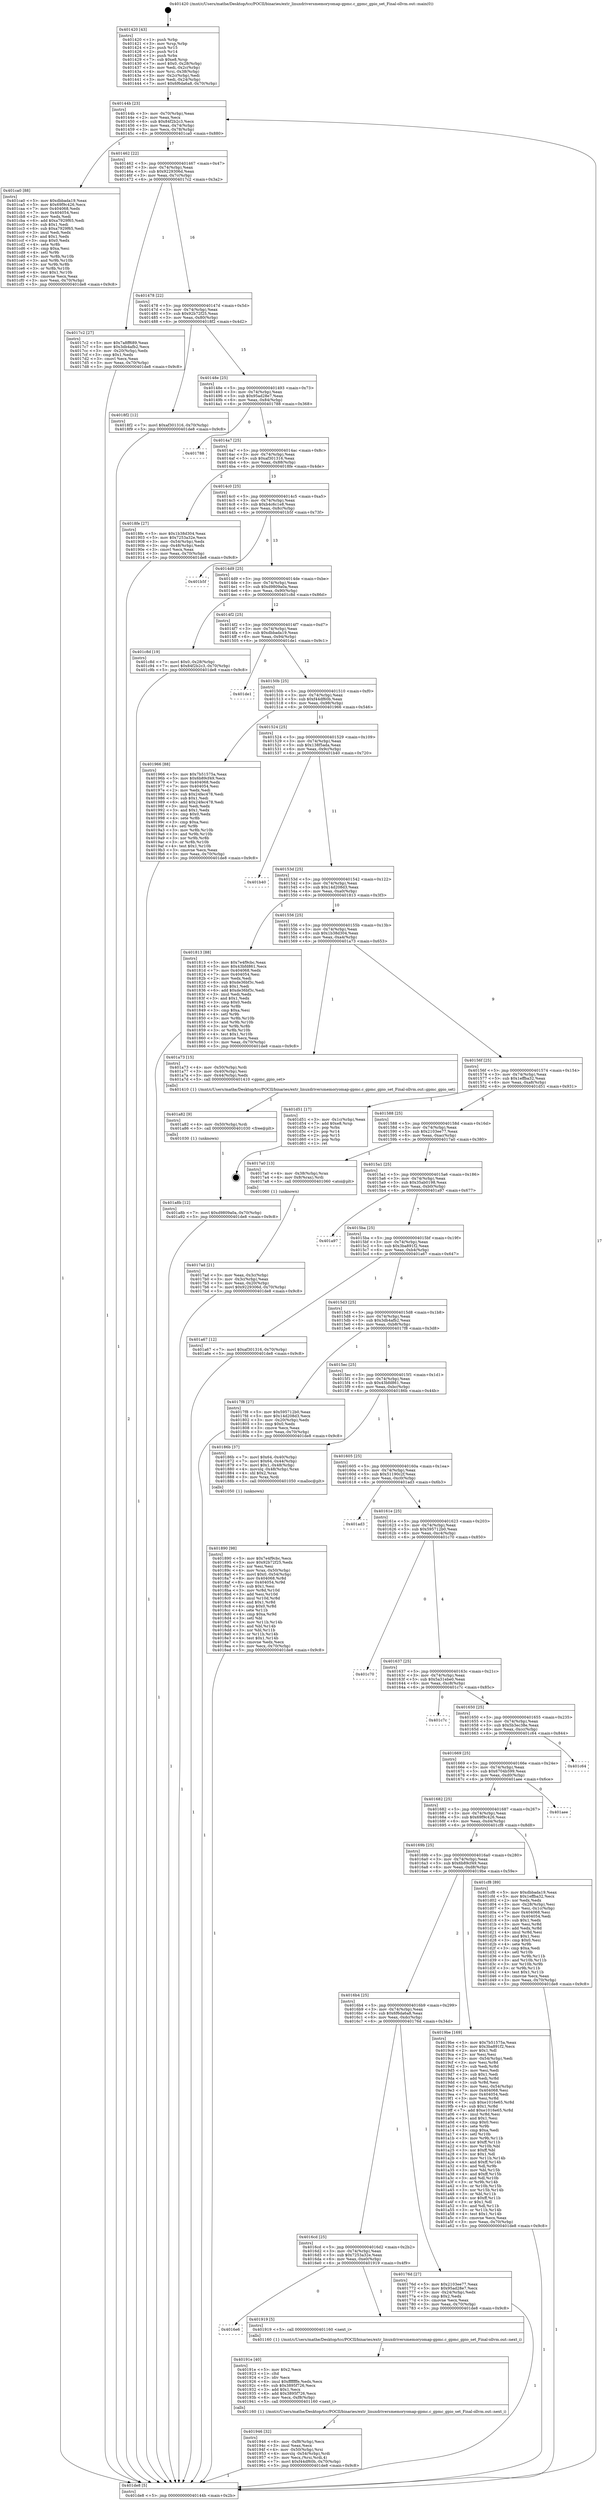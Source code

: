 digraph "0x401420" {
  label = "0x401420 (/mnt/c/Users/mathe/Desktop/tcc/POCII/binaries/extr_linuxdriversmemoryomap-gpmc.c_gpmc_gpio_set_Final-ollvm.out::main(0))"
  labelloc = "t"
  node[shape=record]

  Entry [label="",width=0.3,height=0.3,shape=circle,fillcolor=black,style=filled]
  "0x40144b" [label="{
     0x40144b [23]\l
     | [instrs]\l
     &nbsp;&nbsp;0x40144b \<+3\>: mov -0x70(%rbp),%eax\l
     &nbsp;&nbsp;0x40144e \<+2\>: mov %eax,%ecx\l
     &nbsp;&nbsp;0x401450 \<+6\>: sub $0x84f2b2c3,%ecx\l
     &nbsp;&nbsp;0x401456 \<+3\>: mov %eax,-0x74(%rbp)\l
     &nbsp;&nbsp;0x401459 \<+3\>: mov %ecx,-0x78(%rbp)\l
     &nbsp;&nbsp;0x40145c \<+6\>: je 0000000000401ca0 \<main+0x880\>\l
  }"]
  "0x401ca0" [label="{
     0x401ca0 [88]\l
     | [instrs]\l
     &nbsp;&nbsp;0x401ca0 \<+5\>: mov $0xdbbada19,%eax\l
     &nbsp;&nbsp;0x401ca5 \<+5\>: mov $0x69f9c426,%ecx\l
     &nbsp;&nbsp;0x401caa \<+7\>: mov 0x404068,%edx\l
     &nbsp;&nbsp;0x401cb1 \<+7\>: mov 0x404054,%esi\l
     &nbsp;&nbsp;0x401cb8 \<+2\>: mov %edx,%edi\l
     &nbsp;&nbsp;0x401cba \<+6\>: add $0xa7929f65,%edi\l
     &nbsp;&nbsp;0x401cc0 \<+3\>: sub $0x1,%edi\l
     &nbsp;&nbsp;0x401cc3 \<+6\>: sub $0xa7929f65,%edi\l
     &nbsp;&nbsp;0x401cc9 \<+3\>: imul %edi,%edx\l
     &nbsp;&nbsp;0x401ccc \<+3\>: and $0x1,%edx\l
     &nbsp;&nbsp;0x401ccf \<+3\>: cmp $0x0,%edx\l
     &nbsp;&nbsp;0x401cd2 \<+4\>: sete %r8b\l
     &nbsp;&nbsp;0x401cd6 \<+3\>: cmp $0xa,%esi\l
     &nbsp;&nbsp;0x401cd9 \<+4\>: setl %r9b\l
     &nbsp;&nbsp;0x401cdd \<+3\>: mov %r8b,%r10b\l
     &nbsp;&nbsp;0x401ce0 \<+3\>: and %r9b,%r10b\l
     &nbsp;&nbsp;0x401ce3 \<+3\>: xor %r9b,%r8b\l
     &nbsp;&nbsp;0x401ce6 \<+3\>: or %r8b,%r10b\l
     &nbsp;&nbsp;0x401ce9 \<+4\>: test $0x1,%r10b\l
     &nbsp;&nbsp;0x401ced \<+3\>: cmovne %ecx,%eax\l
     &nbsp;&nbsp;0x401cf0 \<+3\>: mov %eax,-0x70(%rbp)\l
     &nbsp;&nbsp;0x401cf3 \<+5\>: jmp 0000000000401de8 \<main+0x9c8\>\l
  }"]
  "0x401462" [label="{
     0x401462 [22]\l
     | [instrs]\l
     &nbsp;&nbsp;0x401462 \<+5\>: jmp 0000000000401467 \<main+0x47\>\l
     &nbsp;&nbsp;0x401467 \<+3\>: mov -0x74(%rbp),%eax\l
     &nbsp;&nbsp;0x40146a \<+5\>: sub $0x9229306d,%eax\l
     &nbsp;&nbsp;0x40146f \<+3\>: mov %eax,-0x7c(%rbp)\l
     &nbsp;&nbsp;0x401472 \<+6\>: je 00000000004017c2 \<main+0x3a2\>\l
  }"]
  Exit [label="",width=0.3,height=0.3,shape=circle,fillcolor=black,style=filled,peripheries=2]
  "0x4017c2" [label="{
     0x4017c2 [27]\l
     | [instrs]\l
     &nbsp;&nbsp;0x4017c2 \<+5\>: mov $0x7a8ff689,%eax\l
     &nbsp;&nbsp;0x4017c7 \<+5\>: mov $0x3db4afb2,%ecx\l
     &nbsp;&nbsp;0x4017cc \<+3\>: mov -0x20(%rbp),%edx\l
     &nbsp;&nbsp;0x4017cf \<+3\>: cmp $0x1,%edx\l
     &nbsp;&nbsp;0x4017d2 \<+3\>: cmovl %ecx,%eax\l
     &nbsp;&nbsp;0x4017d5 \<+3\>: mov %eax,-0x70(%rbp)\l
     &nbsp;&nbsp;0x4017d8 \<+5\>: jmp 0000000000401de8 \<main+0x9c8\>\l
  }"]
  "0x401478" [label="{
     0x401478 [22]\l
     | [instrs]\l
     &nbsp;&nbsp;0x401478 \<+5\>: jmp 000000000040147d \<main+0x5d\>\l
     &nbsp;&nbsp;0x40147d \<+3\>: mov -0x74(%rbp),%eax\l
     &nbsp;&nbsp;0x401480 \<+5\>: sub $0x92b72f25,%eax\l
     &nbsp;&nbsp;0x401485 \<+3\>: mov %eax,-0x80(%rbp)\l
     &nbsp;&nbsp;0x401488 \<+6\>: je 00000000004018f2 \<main+0x4d2\>\l
  }"]
  "0x401a8b" [label="{
     0x401a8b [12]\l
     | [instrs]\l
     &nbsp;&nbsp;0x401a8b \<+7\>: movl $0xd9809a0a,-0x70(%rbp)\l
     &nbsp;&nbsp;0x401a92 \<+5\>: jmp 0000000000401de8 \<main+0x9c8\>\l
  }"]
  "0x4018f2" [label="{
     0x4018f2 [12]\l
     | [instrs]\l
     &nbsp;&nbsp;0x4018f2 \<+7\>: movl $0xaf301316,-0x70(%rbp)\l
     &nbsp;&nbsp;0x4018f9 \<+5\>: jmp 0000000000401de8 \<main+0x9c8\>\l
  }"]
  "0x40148e" [label="{
     0x40148e [25]\l
     | [instrs]\l
     &nbsp;&nbsp;0x40148e \<+5\>: jmp 0000000000401493 \<main+0x73\>\l
     &nbsp;&nbsp;0x401493 \<+3\>: mov -0x74(%rbp),%eax\l
     &nbsp;&nbsp;0x401496 \<+5\>: sub $0x95ad28e7,%eax\l
     &nbsp;&nbsp;0x40149b \<+6\>: mov %eax,-0x84(%rbp)\l
     &nbsp;&nbsp;0x4014a1 \<+6\>: je 0000000000401788 \<main+0x368\>\l
  }"]
  "0x401a82" [label="{
     0x401a82 [9]\l
     | [instrs]\l
     &nbsp;&nbsp;0x401a82 \<+4\>: mov -0x50(%rbp),%rdi\l
     &nbsp;&nbsp;0x401a86 \<+5\>: call 0000000000401030 \<free@plt\>\l
     | [calls]\l
     &nbsp;&nbsp;0x401030 \{1\} (unknown)\l
  }"]
  "0x401788" [label="{
     0x401788\l
  }", style=dashed]
  "0x4014a7" [label="{
     0x4014a7 [25]\l
     | [instrs]\l
     &nbsp;&nbsp;0x4014a7 \<+5\>: jmp 00000000004014ac \<main+0x8c\>\l
     &nbsp;&nbsp;0x4014ac \<+3\>: mov -0x74(%rbp),%eax\l
     &nbsp;&nbsp;0x4014af \<+5\>: sub $0xaf301316,%eax\l
     &nbsp;&nbsp;0x4014b4 \<+6\>: mov %eax,-0x88(%rbp)\l
     &nbsp;&nbsp;0x4014ba \<+6\>: je 00000000004018fe \<main+0x4de\>\l
  }"]
  "0x401946" [label="{
     0x401946 [32]\l
     | [instrs]\l
     &nbsp;&nbsp;0x401946 \<+6\>: mov -0xf8(%rbp),%ecx\l
     &nbsp;&nbsp;0x40194c \<+3\>: imul %eax,%ecx\l
     &nbsp;&nbsp;0x40194f \<+4\>: mov -0x50(%rbp),%rsi\l
     &nbsp;&nbsp;0x401953 \<+4\>: movslq -0x54(%rbp),%rdi\l
     &nbsp;&nbsp;0x401957 \<+3\>: mov %ecx,(%rsi,%rdi,4)\l
     &nbsp;&nbsp;0x40195a \<+7\>: movl $0xf44df60b,-0x70(%rbp)\l
     &nbsp;&nbsp;0x401961 \<+5\>: jmp 0000000000401de8 \<main+0x9c8\>\l
  }"]
  "0x4018fe" [label="{
     0x4018fe [27]\l
     | [instrs]\l
     &nbsp;&nbsp;0x4018fe \<+5\>: mov $0x1b38d304,%eax\l
     &nbsp;&nbsp;0x401903 \<+5\>: mov $0x7253a32e,%ecx\l
     &nbsp;&nbsp;0x401908 \<+3\>: mov -0x54(%rbp),%edx\l
     &nbsp;&nbsp;0x40190b \<+3\>: cmp -0x48(%rbp),%edx\l
     &nbsp;&nbsp;0x40190e \<+3\>: cmovl %ecx,%eax\l
     &nbsp;&nbsp;0x401911 \<+3\>: mov %eax,-0x70(%rbp)\l
     &nbsp;&nbsp;0x401914 \<+5\>: jmp 0000000000401de8 \<main+0x9c8\>\l
  }"]
  "0x4014c0" [label="{
     0x4014c0 [25]\l
     | [instrs]\l
     &nbsp;&nbsp;0x4014c0 \<+5\>: jmp 00000000004014c5 \<main+0xa5\>\l
     &nbsp;&nbsp;0x4014c5 \<+3\>: mov -0x74(%rbp),%eax\l
     &nbsp;&nbsp;0x4014c8 \<+5\>: sub $0xb4c6c1e8,%eax\l
     &nbsp;&nbsp;0x4014cd \<+6\>: mov %eax,-0x8c(%rbp)\l
     &nbsp;&nbsp;0x4014d3 \<+6\>: je 0000000000401b5f \<main+0x73f\>\l
  }"]
  "0x40191e" [label="{
     0x40191e [40]\l
     | [instrs]\l
     &nbsp;&nbsp;0x40191e \<+5\>: mov $0x2,%ecx\l
     &nbsp;&nbsp;0x401923 \<+1\>: cltd\l
     &nbsp;&nbsp;0x401924 \<+2\>: idiv %ecx\l
     &nbsp;&nbsp;0x401926 \<+6\>: imul $0xfffffffe,%edx,%ecx\l
     &nbsp;&nbsp;0x40192c \<+6\>: sub $0x3895f726,%ecx\l
     &nbsp;&nbsp;0x401932 \<+3\>: add $0x1,%ecx\l
     &nbsp;&nbsp;0x401935 \<+6\>: add $0x3895f726,%ecx\l
     &nbsp;&nbsp;0x40193b \<+6\>: mov %ecx,-0xf8(%rbp)\l
     &nbsp;&nbsp;0x401941 \<+5\>: call 0000000000401160 \<next_i\>\l
     | [calls]\l
     &nbsp;&nbsp;0x401160 \{1\} (/mnt/c/Users/mathe/Desktop/tcc/POCII/binaries/extr_linuxdriversmemoryomap-gpmc.c_gpmc_gpio_set_Final-ollvm.out::next_i)\l
  }"]
  "0x401b5f" [label="{
     0x401b5f\l
  }", style=dashed]
  "0x4014d9" [label="{
     0x4014d9 [25]\l
     | [instrs]\l
     &nbsp;&nbsp;0x4014d9 \<+5\>: jmp 00000000004014de \<main+0xbe\>\l
     &nbsp;&nbsp;0x4014de \<+3\>: mov -0x74(%rbp),%eax\l
     &nbsp;&nbsp;0x4014e1 \<+5\>: sub $0xd9809a0a,%eax\l
     &nbsp;&nbsp;0x4014e6 \<+6\>: mov %eax,-0x90(%rbp)\l
     &nbsp;&nbsp;0x4014ec \<+6\>: je 0000000000401c8d \<main+0x86d\>\l
  }"]
  "0x4016e6" [label="{
     0x4016e6\l
  }", style=dashed]
  "0x401c8d" [label="{
     0x401c8d [19]\l
     | [instrs]\l
     &nbsp;&nbsp;0x401c8d \<+7\>: movl $0x0,-0x28(%rbp)\l
     &nbsp;&nbsp;0x401c94 \<+7\>: movl $0x84f2b2c3,-0x70(%rbp)\l
     &nbsp;&nbsp;0x401c9b \<+5\>: jmp 0000000000401de8 \<main+0x9c8\>\l
  }"]
  "0x4014f2" [label="{
     0x4014f2 [25]\l
     | [instrs]\l
     &nbsp;&nbsp;0x4014f2 \<+5\>: jmp 00000000004014f7 \<main+0xd7\>\l
     &nbsp;&nbsp;0x4014f7 \<+3\>: mov -0x74(%rbp),%eax\l
     &nbsp;&nbsp;0x4014fa \<+5\>: sub $0xdbbada19,%eax\l
     &nbsp;&nbsp;0x4014ff \<+6\>: mov %eax,-0x94(%rbp)\l
     &nbsp;&nbsp;0x401505 \<+6\>: je 0000000000401de1 \<main+0x9c1\>\l
  }"]
  "0x401919" [label="{
     0x401919 [5]\l
     | [instrs]\l
     &nbsp;&nbsp;0x401919 \<+5\>: call 0000000000401160 \<next_i\>\l
     | [calls]\l
     &nbsp;&nbsp;0x401160 \{1\} (/mnt/c/Users/mathe/Desktop/tcc/POCII/binaries/extr_linuxdriversmemoryomap-gpmc.c_gpmc_gpio_set_Final-ollvm.out::next_i)\l
  }"]
  "0x401de1" [label="{
     0x401de1\l
  }", style=dashed]
  "0x40150b" [label="{
     0x40150b [25]\l
     | [instrs]\l
     &nbsp;&nbsp;0x40150b \<+5\>: jmp 0000000000401510 \<main+0xf0\>\l
     &nbsp;&nbsp;0x401510 \<+3\>: mov -0x74(%rbp),%eax\l
     &nbsp;&nbsp;0x401513 \<+5\>: sub $0xf44df60b,%eax\l
     &nbsp;&nbsp;0x401518 \<+6\>: mov %eax,-0x98(%rbp)\l
     &nbsp;&nbsp;0x40151e \<+6\>: je 0000000000401966 \<main+0x546\>\l
  }"]
  "0x401890" [label="{
     0x401890 [98]\l
     | [instrs]\l
     &nbsp;&nbsp;0x401890 \<+5\>: mov $0x7e4f9cbc,%ecx\l
     &nbsp;&nbsp;0x401895 \<+5\>: mov $0x92b72f25,%edx\l
     &nbsp;&nbsp;0x40189a \<+2\>: xor %esi,%esi\l
     &nbsp;&nbsp;0x40189c \<+4\>: mov %rax,-0x50(%rbp)\l
     &nbsp;&nbsp;0x4018a0 \<+7\>: movl $0x0,-0x54(%rbp)\l
     &nbsp;&nbsp;0x4018a7 \<+8\>: mov 0x404068,%r8d\l
     &nbsp;&nbsp;0x4018af \<+8\>: mov 0x404054,%r9d\l
     &nbsp;&nbsp;0x4018b7 \<+3\>: sub $0x1,%esi\l
     &nbsp;&nbsp;0x4018ba \<+3\>: mov %r8d,%r10d\l
     &nbsp;&nbsp;0x4018bd \<+3\>: add %esi,%r10d\l
     &nbsp;&nbsp;0x4018c0 \<+4\>: imul %r10d,%r8d\l
     &nbsp;&nbsp;0x4018c4 \<+4\>: and $0x1,%r8d\l
     &nbsp;&nbsp;0x4018c8 \<+4\>: cmp $0x0,%r8d\l
     &nbsp;&nbsp;0x4018cc \<+4\>: sete %r11b\l
     &nbsp;&nbsp;0x4018d0 \<+4\>: cmp $0xa,%r9d\l
     &nbsp;&nbsp;0x4018d4 \<+3\>: setl %bl\l
     &nbsp;&nbsp;0x4018d7 \<+3\>: mov %r11b,%r14b\l
     &nbsp;&nbsp;0x4018da \<+3\>: and %bl,%r14b\l
     &nbsp;&nbsp;0x4018dd \<+3\>: xor %bl,%r11b\l
     &nbsp;&nbsp;0x4018e0 \<+3\>: or %r11b,%r14b\l
     &nbsp;&nbsp;0x4018e3 \<+4\>: test $0x1,%r14b\l
     &nbsp;&nbsp;0x4018e7 \<+3\>: cmovne %edx,%ecx\l
     &nbsp;&nbsp;0x4018ea \<+3\>: mov %ecx,-0x70(%rbp)\l
     &nbsp;&nbsp;0x4018ed \<+5\>: jmp 0000000000401de8 \<main+0x9c8\>\l
  }"]
  "0x401966" [label="{
     0x401966 [88]\l
     | [instrs]\l
     &nbsp;&nbsp;0x401966 \<+5\>: mov $0x7b51575a,%eax\l
     &nbsp;&nbsp;0x40196b \<+5\>: mov $0x6b89cf49,%ecx\l
     &nbsp;&nbsp;0x401970 \<+7\>: mov 0x404068,%edx\l
     &nbsp;&nbsp;0x401977 \<+7\>: mov 0x404054,%esi\l
     &nbsp;&nbsp;0x40197e \<+2\>: mov %edx,%edi\l
     &nbsp;&nbsp;0x401980 \<+6\>: sub $0x24fec478,%edi\l
     &nbsp;&nbsp;0x401986 \<+3\>: sub $0x1,%edi\l
     &nbsp;&nbsp;0x401989 \<+6\>: add $0x24fec478,%edi\l
     &nbsp;&nbsp;0x40198f \<+3\>: imul %edi,%edx\l
     &nbsp;&nbsp;0x401992 \<+3\>: and $0x1,%edx\l
     &nbsp;&nbsp;0x401995 \<+3\>: cmp $0x0,%edx\l
     &nbsp;&nbsp;0x401998 \<+4\>: sete %r8b\l
     &nbsp;&nbsp;0x40199c \<+3\>: cmp $0xa,%esi\l
     &nbsp;&nbsp;0x40199f \<+4\>: setl %r9b\l
     &nbsp;&nbsp;0x4019a3 \<+3\>: mov %r8b,%r10b\l
     &nbsp;&nbsp;0x4019a6 \<+3\>: and %r9b,%r10b\l
     &nbsp;&nbsp;0x4019a9 \<+3\>: xor %r9b,%r8b\l
     &nbsp;&nbsp;0x4019ac \<+3\>: or %r8b,%r10b\l
     &nbsp;&nbsp;0x4019af \<+4\>: test $0x1,%r10b\l
     &nbsp;&nbsp;0x4019b3 \<+3\>: cmovne %ecx,%eax\l
     &nbsp;&nbsp;0x4019b6 \<+3\>: mov %eax,-0x70(%rbp)\l
     &nbsp;&nbsp;0x4019b9 \<+5\>: jmp 0000000000401de8 \<main+0x9c8\>\l
  }"]
  "0x401524" [label="{
     0x401524 [25]\l
     | [instrs]\l
     &nbsp;&nbsp;0x401524 \<+5\>: jmp 0000000000401529 \<main+0x109\>\l
     &nbsp;&nbsp;0x401529 \<+3\>: mov -0x74(%rbp),%eax\l
     &nbsp;&nbsp;0x40152c \<+5\>: sub $0x138f5ada,%eax\l
     &nbsp;&nbsp;0x401531 \<+6\>: mov %eax,-0x9c(%rbp)\l
     &nbsp;&nbsp;0x401537 \<+6\>: je 0000000000401b40 \<main+0x720\>\l
  }"]
  "0x4017ad" [label="{
     0x4017ad [21]\l
     | [instrs]\l
     &nbsp;&nbsp;0x4017ad \<+3\>: mov %eax,-0x3c(%rbp)\l
     &nbsp;&nbsp;0x4017b0 \<+3\>: mov -0x3c(%rbp),%eax\l
     &nbsp;&nbsp;0x4017b3 \<+3\>: mov %eax,-0x20(%rbp)\l
     &nbsp;&nbsp;0x4017b6 \<+7\>: movl $0x9229306d,-0x70(%rbp)\l
     &nbsp;&nbsp;0x4017bd \<+5\>: jmp 0000000000401de8 \<main+0x9c8\>\l
  }"]
  "0x401b40" [label="{
     0x401b40\l
  }", style=dashed]
  "0x40153d" [label="{
     0x40153d [25]\l
     | [instrs]\l
     &nbsp;&nbsp;0x40153d \<+5\>: jmp 0000000000401542 \<main+0x122\>\l
     &nbsp;&nbsp;0x401542 \<+3\>: mov -0x74(%rbp),%eax\l
     &nbsp;&nbsp;0x401545 \<+5\>: sub $0x14d208d3,%eax\l
     &nbsp;&nbsp;0x40154a \<+6\>: mov %eax,-0xa0(%rbp)\l
     &nbsp;&nbsp;0x401550 \<+6\>: je 0000000000401813 \<main+0x3f3\>\l
  }"]
  "0x401420" [label="{
     0x401420 [43]\l
     | [instrs]\l
     &nbsp;&nbsp;0x401420 \<+1\>: push %rbp\l
     &nbsp;&nbsp;0x401421 \<+3\>: mov %rsp,%rbp\l
     &nbsp;&nbsp;0x401424 \<+2\>: push %r15\l
     &nbsp;&nbsp;0x401426 \<+2\>: push %r14\l
     &nbsp;&nbsp;0x401428 \<+1\>: push %rbx\l
     &nbsp;&nbsp;0x401429 \<+7\>: sub $0xe8,%rsp\l
     &nbsp;&nbsp;0x401430 \<+7\>: movl $0x0,-0x28(%rbp)\l
     &nbsp;&nbsp;0x401437 \<+3\>: mov %edi,-0x2c(%rbp)\l
     &nbsp;&nbsp;0x40143a \<+4\>: mov %rsi,-0x38(%rbp)\l
     &nbsp;&nbsp;0x40143e \<+3\>: mov -0x2c(%rbp),%edi\l
     &nbsp;&nbsp;0x401441 \<+3\>: mov %edi,-0x24(%rbp)\l
     &nbsp;&nbsp;0x401444 \<+7\>: movl $0x6f6da6a8,-0x70(%rbp)\l
  }"]
  "0x401813" [label="{
     0x401813 [88]\l
     | [instrs]\l
     &nbsp;&nbsp;0x401813 \<+5\>: mov $0x7e4f9cbc,%eax\l
     &nbsp;&nbsp;0x401818 \<+5\>: mov $0x43bfd861,%ecx\l
     &nbsp;&nbsp;0x40181d \<+7\>: mov 0x404068,%edx\l
     &nbsp;&nbsp;0x401824 \<+7\>: mov 0x404054,%esi\l
     &nbsp;&nbsp;0x40182b \<+2\>: mov %edx,%edi\l
     &nbsp;&nbsp;0x40182d \<+6\>: sub $0xde36bf3c,%edi\l
     &nbsp;&nbsp;0x401833 \<+3\>: sub $0x1,%edi\l
     &nbsp;&nbsp;0x401836 \<+6\>: add $0xde36bf3c,%edi\l
     &nbsp;&nbsp;0x40183c \<+3\>: imul %edi,%edx\l
     &nbsp;&nbsp;0x40183f \<+3\>: and $0x1,%edx\l
     &nbsp;&nbsp;0x401842 \<+3\>: cmp $0x0,%edx\l
     &nbsp;&nbsp;0x401845 \<+4\>: sete %r8b\l
     &nbsp;&nbsp;0x401849 \<+3\>: cmp $0xa,%esi\l
     &nbsp;&nbsp;0x40184c \<+4\>: setl %r9b\l
     &nbsp;&nbsp;0x401850 \<+3\>: mov %r8b,%r10b\l
     &nbsp;&nbsp;0x401853 \<+3\>: and %r9b,%r10b\l
     &nbsp;&nbsp;0x401856 \<+3\>: xor %r9b,%r8b\l
     &nbsp;&nbsp;0x401859 \<+3\>: or %r8b,%r10b\l
     &nbsp;&nbsp;0x40185c \<+4\>: test $0x1,%r10b\l
     &nbsp;&nbsp;0x401860 \<+3\>: cmovne %ecx,%eax\l
     &nbsp;&nbsp;0x401863 \<+3\>: mov %eax,-0x70(%rbp)\l
     &nbsp;&nbsp;0x401866 \<+5\>: jmp 0000000000401de8 \<main+0x9c8\>\l
  }"]
  "0x401556" [label="{
     0x401556 [25]\l
     | [instrs]\l
     &nbsp;&nbsp;0x401556 \<+5\>: jmp 000000000040155b \<main+0x13b\>\l
     &nbsp;&nbsp;0x40155b \<+3\>: mov -0x74(%rbp),%eax\l
     &nbsp;&nbsp;0x40155e \<+5\>: sub $0x1b38d304,%eax\l
     &nbsp;&nbsp;0x401563 \<+6\>: mov %eax,-0xa4(%rbp)\l
     &nbsp;&nbsp;0x401569 \<+6\>: je 0000000000401a73 \<main+0x653\>\l
  }"]
  "0x401de8" [label="{
     0x401de8 [5]\l
     | [instrs]\l
     &nbsp;&nbsp;0x401de8 \<+5\>: jmp 000000000040144b \<main+0x2b\>\l
  }"]
  "0x401a73" [label="{
     0x401a73 [15]\l
     | [instrs]\l
     &nbsp;&nbsp;0x401a73 \<+4\>: mov -0x50(%rbp),%rdi\l
     &nbsp;&nbsp;0x401a77 \<+3\>: mov -0x40(%rbp),%esi\l
     &nbsp;&nbsp;0x401a7a \<+3\>: mov -0x44(%rbp),%edx\l
     &nbsp;&nbsp;0x401a7d \<+5\>: call 0000000000401410 \<gpmc_gpio_set\>\l
     | [calls]\l
     &nbsp;&nbsp;0x401410 \{1\} (/mnt/c/Users/mathe/Desktop/tcc/POCII/binaries/extr_linuxdriversmemoryomap-gpmc.c_gpmc_gpio_set_Final-ollvm.out::gpmc_gpio_set)\l
  }"]
  "0x40156f" [label="{
     0x40156f [25]\l
     | [instrs]\l
     &nbsp;&nbsp;0x40156f \<+5\>: jmp 0000000000401574 \<main+0x154\>\l
     &nbsp;&nbsp;0x401574 \<+3\>: mov -0x74(%rbp),%eax\l
     &nbsp;&nbsp;0x401577 \<+5\>: sub $0x1effba32,%eax\l
     &nbsp;&nbsp;0x40157c \<+6\>: mov %eax,-0xa8(%rbp)\l
     &nbsp;&nbsp;0x401582 \<+6\>: je 0000000000401d51 \<main+0x931\>\l
  }"]
  "0x4016cd" [label="{
     0x4016cd [25]\l
     | [instrs]\l
     &nbsp;&nbsp;0x4016cd \<+5\>: jmp 00000000004016d2 \<main+0x2b2\>\l
     &nbsp;&nbsp;0x4016d2 \<+3\>: mov -0x74(%rbp),%eax\l
     &nbsp;&nbsp;0x4016d5 \<+5\>: sub $0x7253a32e,%eax\l
     &nbsp;&nbsp;0x4016da \<+6\>: mov %eax,-0xe0(%rbp)\l
     &nbsp;&nbsp;0x4016e0 \<+6\>: je 0000000000401919 \<main+0x4f9\>\l
  }"]
  "0x401d51" [label="{
     0x401d51 [17]\l
     | [instrs]\l
     &nbsp;&nbsp;0x401d51 \<+3\>: mov -0x1c(%rbp),%eax\l
     &nbsp;&nbsp;0x401d54 \<+7\>: add $0xe8,%rsp\l
     &nbsp;&nbsp;0x401d5b \<+1\>: pop %rbx\l
     &nbsp;&nbsp;0x401d5c \<+2\>: pop %r14\l
     &nbsp;&nbsp;0x401d5e \<+2\>: pop %r15\l
     &nbsp;&nbsp;0x401d60 \<+1\>: pop %rbp\l
     &nbsp;&nbsp;0x401d61 \<+1\>: ret\l
  }"]
  "0x401588" [label="{
     0x401588 [25]\l
     | [instrs]\l
     &nbsp;&nbsp;0x401588 \<+5\>: jmp 000000000040158d \<main+0x16d\>\l
     &nbsp;&nbsp;0x40158d \<+3\>: mov -0x74(%rbp),%eax\l
     &nbsp;&nbsp;0x401590 \<+5\>: sub $0x2103ee77,%eax\l
     &nbsp;&nbsp;0x401595 \<+6\>: mov %eax,-0xac(%rbp)\l
     &nbsp;&nbsp;0x40159b \<+6\>: je 00000000004017a0 \<main+0x380\>\l
  }"]
  "0x40176d" [label="{
     0x40176d [27]\l
     | [instrs]\l
     &nbsp;&nbsp;0x40176d \<+5\>: mov $0x2103ee77,%eax\l
     &nbsp;&nbsp;0x401772 \<+5\>: mov $0x95ad28e7,%ecx\l
     &nbsp;&nbsp;0x401777 \<+3\>: mov -0x24(%rbp),%edx\l
     &nbsp;&nbsp;0x40177a \<+3\>: cmp $0x2,%edx\l
     &nbsp;&nbsp;0x40177d \<+3\>: cmovne %ecx,%eax\l
     &nbsp;&nbsp;0x401780 \<+3\>: mov %eax,-0x70(%rbp)\l
     &nbsp;&nbsp;0x401783 \<+5\>: jmp 0000000000401de8 \<main+0x9c8\>\l
  }"]
  "0x4017a0" [label="{
     0x4017a0 [13]\l
     | [instrs]\l
     &nbsp;&nbsp;0x4017a0 \<+4\>: mov -0x38(%rbp),%rax\l
     &nbsp;&nbsp;0x4017a4 \<+4\>: mov 0x8(%rax),%rdi\l
     &nbsp;&nbsp;0x4017a8 \<+5\>: call 0000000000401060 \<atoi@plt\>\l
     | [calls]\l
     &nbsp;&nbsp;0x401060 \{1\} (unknown)\l
  }"]
  "0x4015a1" [label="{
     0x4015a1 [25]\l
     | [instrs]\l
     &nbsp;&nbsp;0x4015a1 \<+5\>: jmp 00000000004015a6 \<main+0x186\>\l
     &nbsp;&nbsp;0x4015a6 \<+3\>: mov -0x74(%rbp),%eax\l
     &nbsp;&nbsp;0x4015a9 \<+5\>: sub $0x35ab0198,%eax\l
     &nbsp;&nbsp;0x4015ae \<+6\>: mov %eax,-0xb0(%rbp)\l
     &nbsp;&nbsp;0x4015b4 \<+6\>: je 0000000000401a97 \<main+0x677\>\l
  }"]
  "0x4016b4" [label="{
     0x4016b4 [25]\l
     | [instrs]\l
     &nbsp;&nbsp;0x4016b4 \<+5\>: jmp 00000000004016b9 \<main+0x299\>\l
     &nbsp;&nbsp;0x4016b9 \<+3\>: mov -0x74(%rbp),%eax\l
     &nbsp;&nbsp;0x4016bc \<+5\>: sub $0x6f6da6a8,%eax\l
     &nbsp;&nbsp;0x4016c1 \<+6\>: mov %eax,-0xdc(%rbp)\l
     &nbsp;&nbsp;0x4016c7 \<+6\>: je 000000000040176d \<main+0x34d\>\l
  }"]
  "0x401a97" [label="{
     0x401a97\l
  }", style=dashed]
  "0x4015ba" [label="{
     0x4015ba [25]\l
     | [instrs]\l
     &nbsp;&nbsp;0x4015ba \<+5\>: jmp 00000000004015bf \<main+0x19f\>\l
     &nbsp;&nbsp;0x4015bf \<+3\>: mov -0x74(%rbp),%eax\l
     &nbsp;&nbsp;0x4015c2 \<+5\>: sub $0x3ba891f2,%eax\l
     &nbsp;&nbsp;0x4015c7 \<+6\>: mov %eax,-0xb4(%rbp)\l
     &nbsp;&nbsp;0x4015cd \<+6\>: je 0000000000401a67 \<main+0x647\>\l
  }"]
  "0x4019be" [label="{
     0x4019be [169]\l
     | [instrs]\l
     &nbsp;&nbsp;0x4019be \<+5\>: mov $0x7b51575a,%eax\l
     &nbsp;&nbsp;0x4019c3 \<+5\>: mov $0x3ba891f2,%ecx\l
     &nbsp;&nbsp;0x4019c8 \<+2\>: mov $0x1,%dl\l
     &nbsp;&nbsp;0x4019ca \<+2\>: xor %esi,%esi\l
     &nbsp;&nbsp;0x4019cc \<+3\>: mov -0x54(%rbp),%edi\l
     &nbsp;&nbsp;0x4019cf \<+3\>: mov %esi,%r8d\l
     &nbsp;&nbsp;0x4019d2 \<+3\>: sub %edi,%r8d\l
     &nbsp;&nbsp;0x4019d5 \<+2\>: mov %esi,%edi\l
     &nbsp;&nbsp;0x4019d7 \<+3\>: sub $0x1,%edi\l
     &nbsp;&nbsp;0x4019da \<+3\>: add %edi,%r8d\l
     &nbsp;&nbsp;0x4019dd \<+3\>: sub %r8d,%esi\l
     &nbsp;&nbsp;0x4019e0 \<+3\>: mov %esi,-0x54(%rbp)\l
     &nbsp;&nbsp;0x4019e3 \<+7\>: mov 0x404068,%esi\l
     &nbsp;&nbsp;0x4019ea \<+7\>: mov 0x404054,%edi\l
     &nbsp;&nbsp;0x4019f1 \<+3\>: mov %esi,%r8d\l
     &nbsp;&nbsp;0x4019f4 \<+7\>: sub $0xe1016e65,%r8d\l
     &nbsp;&nbsp;0x4019fb \<+4\>: sub $0x1,%r8d\l
     &nbsp;&nbsp;0x4019ff \<+7\>: add $0xe1016e65,%r8d\l
     &nbsp;&nbsp;0x401a06 \<+4\>: imul %r8d,%esi\l
     &nbsp;&nbsp;0x401a0a \<+3\>: and $0x1,%esi\l
     &nbsp;&nbsp;0x401a0d \<+3\>: cmp $0x0,%esi\l
     &nbsp;&nbsp;0x401a10 \<+4\>: sete %r9b\l
     &nbsp;&nbsp;0x401a14 \<+3\>: cmp $0xa,%edi\l
     &nbsp;&nbsp;0x401a17 \<+4\>: setl %r10b\l
     &nbsp;&nbsp;0x401a1b \<+3\>: mov %r9b,%r11b\l
     &nbsp;&nbsp;0x401a1e \<+4\>: xor $0xff,%r11b\l
     &nbsp;&nbsp;0x401a22 \<+3\>: mov %r10b,%bl\l
     &nbsp;&nbsp;0x401a25 \<+3\>: xor $0xff,%bl\l
     &nbsp;&nbsp;0x401a28 \<+3\>: xor $0x1,%dl\l
     &nbsp;&nbsp;0x401a2b \<+3\>: mov %r11b,%r14b\l
     &nbsp;&nbsp;0x401a2e \<+4\>: and $0xff,%r14b\l
     &nbsp;&nbsp;0x401a32 \<+3\>: and %dl,%r9b\l
     &nbsp;&nbsp;0x401a35 \<+3\>: mov %bl,%r15b\l
     &nbsp;&nbsp;0x401a38 \<+4\>: and $0xff,%r15b\l
     &nbsp;&nbsp;0x401a3c \<+3\>: and %dl,%r10b\l
     &nbsp;&nbsp;0x401a3f \<+3\>: or %r9b,%r14b\l
     &nbsp;&nbsp;0x401a42 \<+3\>: or %r10b,%r15b\l
     &nbsp;&nbsp;0x401a45 \<+3\>: xor %r15b,%r14b\l
     &nbsp;&nbsp;0x401a48 \<+3\>: or %bl,%r11b\l
     &nbsp;&nbsp;0x401a4b \<+4\>: xor $0xff,%r11b\l
     &nbsp;&nbsp;0x401a4f \<+3\>: or $0x1,%dl\l
     &nbsp;&nbsp;0x401a52 \<+3\>: and %dl,%r11b\l
     &nbsp;&nbsp;0x401a55 \<+3\>: or %r11b,%r14b\l
     &nbsp;&nbsp;0x401a58 \<+4\>: test $0x1,%r14b\l
     &nbsp;&nbsp;0x401a5c \<+3\>: cmovne %ecx,%eax\l
     &nbsp;&nbsp;0x401a5f \<+3\>: mov %eax,-0x70(%rbp)\l
     &nbsp;&nbsp;0x401a62 \<+5\>: jmp 0000000000401de8 \<main+0x9c8\>\l
  }"]
  "0x401a67" [label="{
     0x401a67 [12]\l
     | [instrs]\l
     &nbsp;&nbsp;0x401a67 \<+7\>: movl $0xaf301316,-0x70(%rbp)\l
     &nbsp;&nbsp;0x401a6e \<+5\>: jmp 0000000000401de8 \<main+0x9c8\>\l
  }"]
  "0x4015d3" [label="{
     0x4015d3 [25]\l
     | [instrs]\l
     &nbsp;&nbsp;0x4015d3 \<+5\>: jmp 00000000004015d8 \<main+0x1b8\>\l
     &nbsp;&nbsp;0x4015d8 \<+3\>: mov -0x74(%rbp),%eax\l
     &nbsp;&nbsp;0x4015db \<+5\>: sub $0x3db4afb2,%eax\l
     &nbsp;&nbsp;0x4015e0 \<+6\>: mov %eax,-0xb8(%rbp)\l
     &nbsp;&nbsp;0x4015e6 \<+6\>: je 00000000004017f8 \<main+0x3d8\>\l
  }"]
  "0x40169b" [label="{
     0x40169b [25]\l
     | [instrs]\l
     &nbsp;&nbsp;0x40169b \<+5\>: jmp 00000000004016a0 \<main+0x280\>\l
     &nbsp;&nbsp;0x4016a0 \<+3\>: mov -0x74(%rbp),%eax\l
     &nbsp;&nbsp;0x4016a3 \<+5\>: sub $0x6b89cf49,%eax\l
     &nbsp;&nbsp;0x4016a8 \<+6\>: mov %eax,-0xd8(%rbp)\l
     &nbsp;&nbsp;0x4016ae \<+6\>: je 00000000004019be \<main+0x59e\>\l
  }"]
  "0x4017f8" [label="{
     0x4017f8 [27]\l
     | [instrs]\l
     &nbsp;&nbsp;0x4017f8 \<+5\>: mov $0x595712b0,%eax\l
     &nbsp;&nbsp;0x4017fd \<+5\>: mov $0x14d208d3,%ecx\l
     &nbsp;&nbsp;0x401802 \<+3\>: mov -0x20(%rbp),%edx\l
     &nbsp;&nbsp;0x401805 \<+3\>: cmp $0x0,%edx\l
     &nbsp;&nbsp;0x401808 \<+3\>: cmove %ecx,%eax\l
     &nbsp;&nbsp;0x40180b \<+3\>: mov %eax,-0x70(%rbp)\l
     &nbsp;&nbsp;0x40180e \<+5\>: jmp 0000000000401de8 \<main+0x9c8\>\l
  }"]
  "0x4015ec" [label="{
     0x4015ec [25]\l
     | [instrs]\l
     &nbsp;&nbsp;0x4015ec \<+5\>: jmp 00000000004015f1 \<main+0x1d1\>\l
     &nbsp;&nbsp;0x4015f1 \<+3\>: mov -0x74(%rbp),%eax\l
     &nbsp;&nbsp;0x4015f4 \<+5\>: sub $0x43bfd861,%eax\l
     &nbsp;&nbsp;0x4015f9 \<+6\>: mov %eax,-0xbc(%rbp)\l
     &nbsp;&nbsp;0x4015ff \<+6\>: je 000000000040186b \<main+0x44b\>\l
  }"]
  "0x401cf8" [label="{
     0x401cf8 [89]\l
     | [instrs]\l
     &nbsp;&nbsp;0x401cf8 \<+5\>: mov $0xdbbada19,%eax\l
     &nbsp;&nbsp;0x401cfd \<+5\>: mov $0x1effba32,%ecx\l
     &nbsp;&nbsp;0x401d02 \<+2\>: xor %edx,%edx\l
     &nbsp;&nbsp;0x401d04 \<+3\>: mov -0x28(%rbp),%esi\l
     &nbsp;&nbsp;0x401d07 \<+3\>: mov %esi,-0x1c(%rbp)\l
     &nbsp;&nbsp;0x401d0a \<+7\>: mov 0x404068,%esi\l
     &nbsp;&nbsp;0x401d11 \<+7\>: mov 0x404054,%edi\l
     &nbsp;&nbsp;0x401d18 \<+3\>: sub $0x1,%edx\l
     &nbsp;&nbsp;0x401d1b \<+3\>: mov %esi,%r8d\l
     &nbsp;&nbsp;0x401d1e \<+3\>: add %edx,%r8d\l
     &nbsp;&nbsp;0x401d21 \<+4\>: imul %r8d,%esi\l
     &nbsp;&nbsp;0x401d25 \<+3\>: and $0x1,%esi\l
     &nbsp;&nbsp;0x401d28 \<+3\>: cmp $0x0,%esi\l
     &nbsp;&nbsp;0x401d2b \<+4\>: sete %r9b\l
     &nbsp;&nbsp;0x401d2f \<+3\>: cmp $0xa,%edi\l
     &nbsp;&nbsp;0x401d32 \<+4\>: setl %r10b\l
     &nbsp;&nbsp;0x401d36 \<+3\>: mov %r9b,%r11b\l
     &nbsp;&nbsp;0x401d39 \<+3\>: and %r10b,%r11b\l
     &nbsp;&nbsp;0x401d3c \<+3\>: xor %r10b,%r9b\l
     &nbsp;&nbsp;0x401d3f \<+3\>: or %r9b,%r11b\l
     &nbsp;&nbsp;0x401d42 \<+4\>: test $0x1,%r11b\l
     &nbsp;&nbsp;0x401d46 \<+3\>: cmovne %ecx,%eax\l
     &nbsp;&nbsp;0x401d49 \<+3\>: mov %eax,-0x70(%rbp)\l
     &nbsp;&nbsp;0x401d4c \<+5\>: jmp 0000000000401de8 \<main+0x9c8\>\l
  }"]
  "0x40186b" [label="{
     0x40186b [37]\l
     | [instrs]\l
     &nbsp;&nbsp;0x40186b \<+7\>: movl $0x64,-0x40(%rbp)\l
     &nbsp;&nbsp;0x401872 \<+7\>: movl $0x64,-0x44(%rbp)\l
     &nbsp;&nbsp;0x401879 \<+7\>: movl $0x1,-0x48(%rbp)\l
     &nbsp;&nbsp;0x401880 \<+4\>: movslq -0x48(%rbp),%rax\l
     &nbsp;&nbsp;0x401884 \<+4\>: shl $0x2,%rax\l
     &nbsp;&nbsp;0x401888 \<+3\>: mov %rax,%rdi\l
     &nbsp;&nbsp;0x40188b \<+5\>: call 0000000000401050 \<malloc@plt\>\l
     | [calls]\l
     &nbsp;&nbsp;0x401050 \{1\} (unknown)\l
  }"]
  "0x401605" [label="{
     0x401605 [25]\l
     | [instrs]\l
     &nbsp;&nbsp;0x401605 \<+5\>: jmp 000000000040160a \<main+0x1ea\>\l
     &nbsp;&nbsp;0x40160a \<+3\>: mov -0x74(%rbp),%eax\l
     &nbsp;&nbsp;0x40160d \<+5\>: sub $0x51190c2f,%eax\l
     &nbsp;&nbsp;0x401612 \<+6\>: mov %eax,-0xc0(%rbp)\l
     &nbsp;&nbsp;0x401618 \<+6\>: je 0000000000401ad3 \<main+0x6b3\>\l
  }"]
  "0x401682" [label="{
     0x401682 [25]\l
     | [instrs]\l
     &nbsp;&nbsp;0x401682 \<+5\>: jmp 0000000000401687 \<main+0x267\>\l
     &nbsp;&nbsp;0x401687 \<+3\>: mov -0x74(%rbp),%eax\l
     &nbsp;&nbsp;0x40168a \<+5\>: sub $0x69f9c426,%eax\l
     &nbsp;&nbsp;0x40168f \<+6\>: mov %eax,-0xd4(%rbp)\l
     &nbsp;&nbsp;0x401695 \<+6\>: je 0000000000401cf8 \<main+0x8d8\>\l
  }"]
  "0x401ad3" [label="{
     0x401ad3\l
  }", style=dashed]
  "0x40161e" [label="{
     0x40161e [25]\l
     | [instrs]\l
     &nbsp;&nbsp;0x40161e \<+5\>: jmp 0000000000401623 \<main+0x203\>\l
     &nbsp;&nbsp;0x401623 \<+3\>: mov -0x74(%rbp),%eax\l
     &nbsp;&nbsp;0x401626 \<+5\>: sub $0x595712b0,%eax\l
     &nbsp;&nbsp;0x40162b \<+6\>: mov %eax,-0xc4(%rbp)\l
     &nbsp;&nbsp;0x401631 \<+6\>: je 0000000000401c70 \<main+0x850\>\l
  }"]
  "0x401aee" [label="{
     0x401aee\l
  }", style=dashed]
  "0x401c70" [label="{
     0x401c70\l
  }", style=dashed]
  "0x401637" [label="{
     0x401637 [25]\l
     | [instrs]\l
     &nbsp;&nbsp;0x401637 \<+5\>: jmp 000000000040163c \<main+0x21c\>\l
     &nbsp;&nbsp;0x40163c \<+3\>: mov -0x74(%rbp),%eax\l
     &nbsp;&nbsp;0x40163f \<+5\>: sub $0x5a31ebe0,%eax\l
     &nbsp;&nbsp;0x401644 \<+6\>: mov %eax,-0xc8(%rbp)\l
     &nbsp;&nbsp;0x40164a \<+6\>: je 0000000000401c7c \<main+0x85c\>\l
  }"]
  "0x401669" [label="{
     0x401669 [25]\l
     | [instrs]\l
     &nbsp;&nbsp;0x401669 \<+5\>: jmp 000000000040166e \<main+0x24e\>\l
     &nbsp;&nbsp;0x40166e \<+3\>: mov -0x74(%rbp),%eax\l
     &nbsp;&nbsp;0x401671 \<+5\>: sub $0x6704b599,%eax\l
     &nbsp;&nbsp;0x401676 \<+6\>: mov %eax,-0xd0(%rbp)\l
     &nbsp;&nbsp;0x40167c \<+6\>: je 0000000000401aee \<main+0x6ce\>\l
  }"]
  "0x401c7c" [label="{
     0x401c7c\l
  }", style=dashed]
  "0x401650" [label="{
     0x401650 [25]\l
     | [instrs]\l
     &nbsp;&nbsp;0x401650 \<+5\>: jmp 0000000000401655 \<main+0x235\>\l
     &nbsp;&nbsp;0x401655 \<+3\>: mov -0x74(%rbp),%eax\l
     &nbsp;&nbsp;0x401658 \<+5\>: sub $0x5b3ec38e,%eax\l
     &nbsp;&nbsp;0x40165d \<+6\>: mov %eax,-0xcc(%rbp)\l
     &nbsp;&nbsp;0x401663 \<+6\>: je 0000000000401c64 \<main+0x844\>\l
  }"]
  "0x401c64" [label="{
     0x401c64\l
  }", style=dashed]
  Entry -> "0x401420" [label=" 1"]
  "0x40144b" -> "0x401ca0" [label=" 1"]
  "0x40144b" -> "0x401462" [label=" 17"]
  "0x401d51" -> Exit [label=" 1"]
  "0x401462" -> "0x4017c2" [label=" 1"]
  "0x401462" -> "0x401478" [label=" 16"]
  "0x401cf8" -> "0x401de8" [label=" 1"]
  "0x401478" -> "0x4018f2" [label=" 1"]
  "0x401478" -> "0x40148e" [label=" 15"]
  "0x401ca0" -> "0x401de8" [label=" 1"]
  "0x40148e" -> "0x401788" [label=" 0"]
  "0x40148e" -> "0x4014a7" [label=" 15"]
  "0x401c8d" -> "0x401de8" [label=" 1"]
  "0x4014a7" -> "0x4018fe" [label=" 2"]
  "0x4014a7" -> "0x4014c0" [label=" 13"]
  "0x401a8b" -> "0x401de8" [label=" 1"]
  "0x4014c0" -> "0x401b5f" [label=" 0"]
  "0x4014c0" -> "0x4014d9" [label=" 13"]
  "0x401a82" -> "0x401a8b" [label=" 1"]
  "0x4014d9" -> "0x401c8d" [label=" 1"]
  "0x4014d9" -> "0x4014f2" [label=" 12"]
  "0x401a73" -> "0x401a82" [label=" 1"]
  "0x4014f2" -> "0x401de1" [label=" 0"]
  "0x4014f2" -> "0x40150b" [label=" 12"]
  "0x401a67" -> "0x401de8" [label=" 1"]
  "0x40150b" -> "0x401966" [label=" 1"]
  "0x40150b" -> "0x401524" [label=" 11"]
  "0x401966" -> "0x401de8" [label=" 1"]
  "0x401524" -> "0x401b40" [label=" 0"]
  "0x401524" -> "0x40153d" [label=" 11"]
  "0x401946" -> "0x401de8" [label=" 1"]
  "0x40153d" -> "0x401813" [label=" 1"]
  "0x40153d" -> "0x401556" [label=" 10"]
  "0x40191e" -> "0x401946" [label=" 1"]
  "0x401556" -> "0x401a73" [label=" 1"]
  "0x401556" -> "0x40156f" [label=" 9"]
  "0x401919" -> "0x40191e" [label=" 1"]
  "0x40156f" -> "0x401d51" [label=" 1"]
  "0x40156f" -> "0x401588" [label=" 8"]
  "0x4016cd" -> "0x4016e6" [label=" 0"]
  "0x401588" -> "0x4017a0" [label=" 1"]
  "0x401588" -> "0x4015a1" [label=" 7"]
  "0x4016cd" -> "0x401919" [label=" 1"]
  "0x4015a1" -> "0x401a97" [label=" 0"]
  "0x4015a1" -> "0x4015ba" [label=" 7"]
  "0x4018fe" -> "0x401de8" [label=" 2"]
  "0x4015ba" -> "0x401a67" [label=" 1"]
  "0x4015ba" -> "0x4015d3" [label=" 6"]
  "0x4018f2" -> "0x401de8" [label=" 1"]
  "0x4015d3" -> "0x4017f8" [label=" 1"]
  "0x4015d3" -> "0x4015ec" [label=" 5"]
  "0x40186b" -> "0x401890" [label=" 1"]
  "0x4015ec" -> "0x40186b" [label=" 1"]
  "0x4015ec" -> "0x401605" [label=" 4"]
  "0x401813" -> "0x401de8" [label=" 1"]
  "0x401605" -> "0x401ad3" [label=" 0"]
  "0x401605" -> "0x40161e" [label=" 4"]
  "0x4017c2" -> "0x401de8" [label=" 1"]
  "0x40161e" -> "0x401c70" [label=" 0"]
  "0x40161e" -> "0x401637" [label=" 4"]
  "0x4017ad" -> "0x401de8" [label=" 1"]
  "0x401637" -> "0x401c7c" [label=" 0"]
  "0x401637" -> "0x401650" [label=" 4"]
  "0x401de8" -> "0x40144b" [label=" 17"]
  "0x401650" -> "0x401c64" [label=" 0"]
  "0x401650" -> "0x401669" [label=" 4"]
  "0x4017a0" -> "0x4017ad" [label=" 1"]
  "0x401669" -> "0x401aee" [label=" 0"]
  "0x401669" -> "0x401682" [label=" 4"]
  "0x4017f8" -> "0x401de8" [label=" 1"]
  "0x401682" -> "0x401cf8" [label=" 1"]
  "0x401682" -> "0x40169b" [label=" 3"]
  "0x401890" -> "0x401de8" [label=" 1"]
  "0x40169b" -> "0x4019be" [label=" 1"]
  "0x40169b" -> "0x4016b4" [label=" 2"]
  "0x4019be" -> "0x401de8" [label=" 1"]
  "0x4016b4" -> "0x40176d" [label=" 1"]
  "0x4016b4" -> "0x4016cd" [label=" 1"]
  "0x40176d" -> "0x401de8" [label=" 1"]
  "0x401420" -> "0x40144b" [label=" 1"]
}
